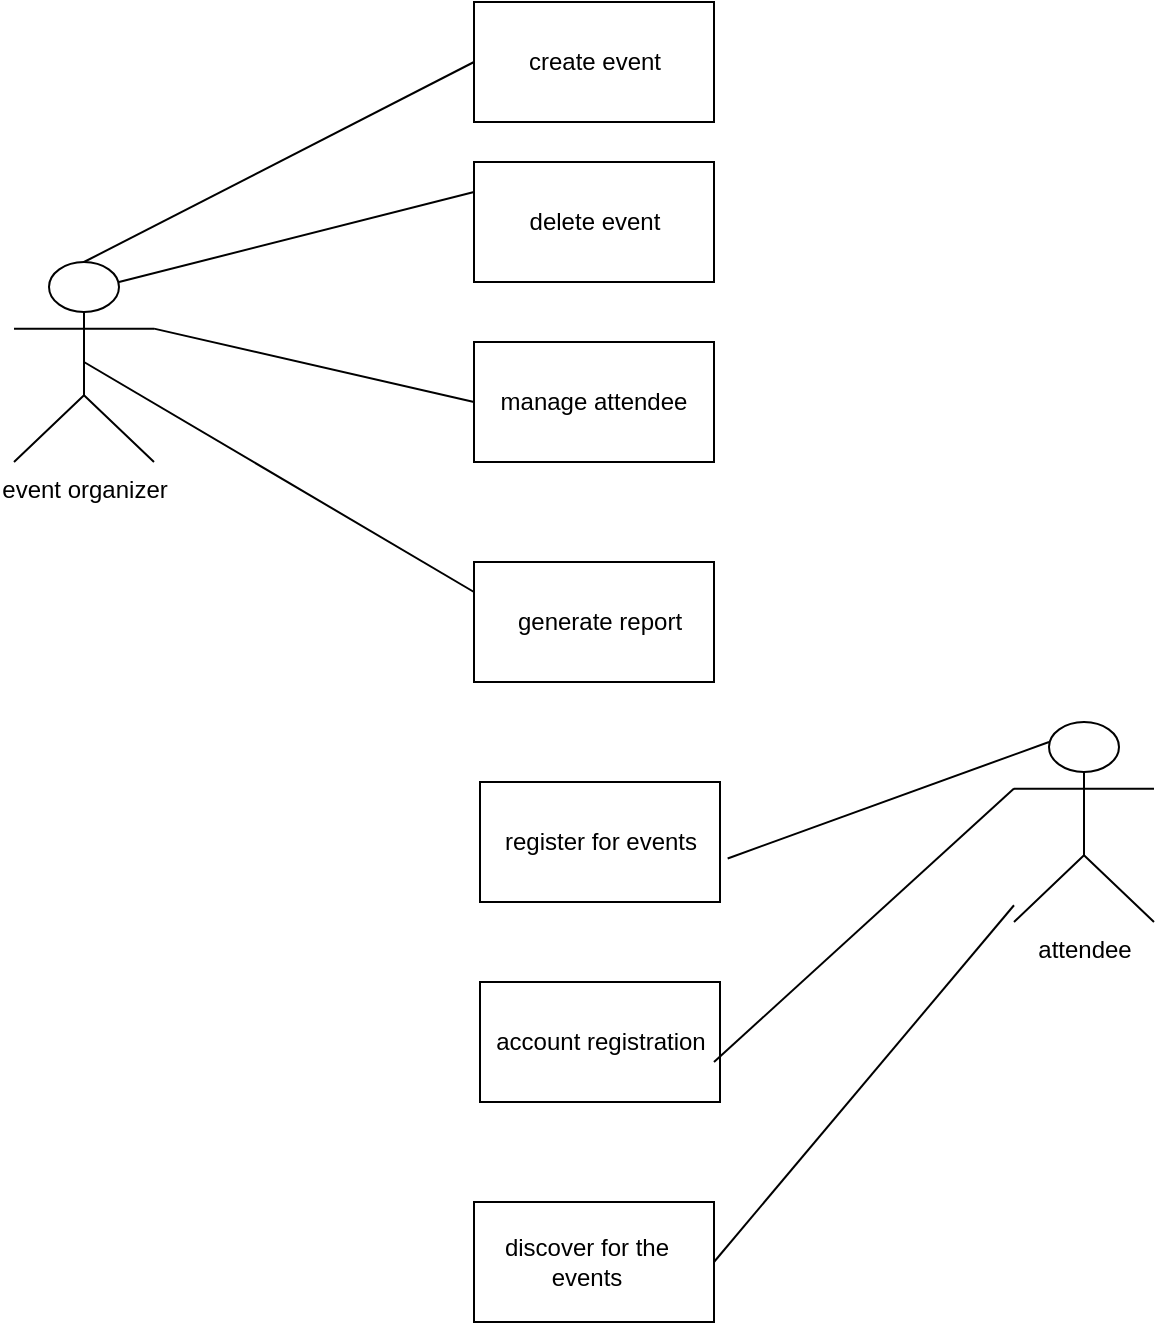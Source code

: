 <mxfile version="24.8.4">
  <diagram name="Page-1" id="Efch1XqYg7ZV5O6ACCU6">
    <mxGraphModel dx="1050" dy="565" grid="1" gridSize="10" guides="1" tooltips="1" connect="1" arrows="1" fold="1" page="1" pageScale="1" pageWidth="850" pageHeight="1100" math="0" shadow="0">
      <root>
        <mxCell id="0" />
        <mxCell id="1" parent="0" />
        <mxCell id="UAlQDy6RC-g5D0KgRkM5-1" value="attendee" style="shape=umlActor;verticalLabelPosition=bottom;verticalAlign=top;html=1;outlineConnect=0;" vertex="1" parent="1">
          <mxGeometry x="530" y="360" width="70" height="100" as="geometry" />
        </mxCell>
        <mxCell id="UAlQDy6RC-g5D0KgRkM5-3" value="event organizer" style="shape=umlActor;verticalLabelPosition=bottom;verticalAlign=top;html=1;outlineConnect=0;" vertex="1" parent="1">
          <mxGeometry x="30" y="130" width="70" height="100" as="geometry" />
        </mxCell>
        <mxCell id="UAlQDy6RC-g5D0KgRkM5-7" style="edgeStyle=orthogonalEdgeStyle;rounded=0;orthogonalLoop=1;jettySize=auto;html=1;exitX=0.5;exitY=1;exitDx=0;exitDy=0;" edge="1" parent="1">
          <mxGeometry relative="1" as="geometry">
            <mxPoint x="380" y="107.5" as="sourcePoint" />
            <mxPoint x="380" y="107.5" as="targetPoint" />
          </mxGeometry>
        </mxCell>
        <mxCell id="UAlQDy6RC-g5D0KgRkM5-8" value="" style="rounded=0;whiteSpace=wrap;html=1;" vertex="1" parent="1">
          <mxGeometry x="260" y="80" width="120" height="60" as="geometry" />
        </mxCell>
        <mxCell id="UAlQDy6RC-g5D0KgRkM5-10" value="delete event" style="text;html=1;align=center;verticalAlign=middle;whiteSpace=wrap;rounded=0;" vertex="1" parent="1">
          <mxGeometry x="267.5" y="95" width="105" height="30" as="geometry" />
        </mxCell>
        <mxCell id="UAlQDy6RC-g5D0KgRkM5-11" value="" style="rounded=0;whiteSpace=wrap;html=1;" vertex="1" parent="1">
          <mxGeometry x="260" width="120" height="60" as="geometry" />
        </mxCell>
        <mxCell id="UAlQDy6RC-g5D0KgRkM5-12" value="create event" style="text;html=1;align=center;verticalAlign=middle;whiteSpace=wrap;rounded=0;" vertex="1" parent="1">
          <mxGeometry x="272.5" y="15" width="95" height="30" as="geometry" />
        </mxCell>
        <mxCell id="UAlQDy6RC-g5D0KgRkM5-15" value="" style="endArrow=none;html=1;rounded=0;entryX=0;entryY=0.25;entryDx=0;entryDy=0;exitX=0.75;exitY=0.1;exitDx=0;exitDy=0;exitPerimeter=0;" edge="1" parent="1" source="UAlQDy6RC-g5D0KgRkM5-3" target="UAlQDy6RC-g5D0KgRkM5-8">
          <mxGeometry width="50" height="50" relative="1" as="geometry">
            <mxPoint x="140" y="120" as="sourcePoint" />
            <mxPoint x="240" y="90" as="targetPoint" />
          </mxGeometry>
        </mxCell>
        <mxCell id="UAlQDy6RC-g5D0KgRkM5-16" value="" style="endArrow=none;html=1;rounded=0;entryX=0;entryY=0.5;entryDx=0;entryDy=0;exitX=0.5;exitY=0;exitDx=0;exitDy=0;exitPerimeter=0;" edge="1" parent="1" source="UAlQDy6RC-g5D0KgRkM5-3" target="UAlQDy6RC-g5D0KgRkM5-11">
          <mxGeometry width="50" height="50" relative="1" as="geometry">
            <mxPoint x="140" y="100" as="sourcePoint" />
            <mxPoint x="240" y="30" as="targetPoint" />
          </mxGeometry>
        </mxCell>
        <mxCell id="UAlQDy6RC-g5D0KgRkM5-17" value="" style="rounded=0;whiteSpace=wrap;html=1;" vertex="1" parent="1">
          <mxGeometry x="260" y="170" width="120" height="60" as="geometry" />
        </mxCell>
        <mxCell id="UAlQDy6RC-g5D0KgRkM5-18" value="manage attendee" style="text;html=1;align=center;verticalAlign=middle;whiteSpace=wrap;rounded=0;" vertex="1" parent="1">
          <mxGeometry x="265" y="185" width="110" height="30" as="geometry" />
        </mxCell>
        <mxCell id="UAlQDy6RC-g5D0KgRkM5-19" value="" style="endArrow=none;html=1;rounded=0;entryX=0;entryY=0.5;entryDx=0;entryDy=0;exitX=1;exitY=0.333;exitDx=0;exitDy=0;exitPerimeter=0;" edge="1" parent="1" source="UAlQDy6RC-g5D0KgRkM5-3" target="UAlQDy6RC-g5D0KgRkM5-17">
          <mxGeometry width="50" height="50" relative="1" as="geometry">
            <mxPoint x="120" y="150" as="sourcePoint" />
            <mxPoint x="240" y="180" as="targetPoint" />
          </mxGeometry>
        </mxCell>
        <mxCell id="UAlQDy6RC-g5D0KgRkM5-20" value="" style="rounded=0;whiteSpace=wrap;html=1;" vertex="1" parent="1">
          <mxGeometry x="260" y="280" width="120" height="60" as="geometry" />
        </mxCell>
        <mxCell id="UAlQDy6RC-g5D0KgRkM5-21" value="generate report" style="text;html=1;align=center;verticalAlign=middle;whiteSpace=wrap;rounded=0;" vertex="1" parent="1">
          <mxGeometry x="277.5" y="295" width="90" height="30" as="geometry" />
        </mxCell>
        <mxCell id="UAlQDy6RC-g5D0KgRkM5-22" value="" style="endArrow=none;html=1;rounded=0;entryX=0;entryY=0.25;entryDx=0;entryDy=0;exitX=0.5;exitY=0.5;exitDx=0;exitDy=0;exitPerimeter=0;" edge="1" parent="1" source="UAlQDy6RC-g5D0KgRkM5-3" target="UAlQDy6RC-g5D0KgRkM5-20">
          <mxGeometry width="50" height="50" relative="1" as="geometry">
            <mxPoint x="110" y="215" as="sourcePoint" />
            <mxPoint x="250" y="285" as="targetPoint" />
          </mxGeometry>
        </mxCell>
        <mxCell id="UAlQDy6RC-g5D0KgRkM5-23" value="" style="rounded=0;whiteSpace=wrap;html=1;" vertex="1" parent="1">
          <mxGeometry x="263" y="390" width="120" height="60" as="geometry" />
        </mxCell>
        <mxCell id="UAlQDy6RC-g5D0KgRkM5-24" value="register for events" style="text;html=1;align=center;verticalAlign=middle;whiteSpace=wrap;rounded=0;" vertex="1" parent="1">
          <mxGeometry x="269.5" y="405" width="107" height="30" as="geometry" />
        </mxCell>
        <mxCell id="UAlQDy6RC-g5D0KgRkM5-25" value="" style="endArrow=none;html=1;rounded=0;entryX=0.25;entryY=0.1;entryDx=0;entryDy=0;entryPerimeter=0;exitX=1.032;exitY=0.637;exitDx=0;exitDy=0;exitPerimeter=0;" edge="1" parent="1" source="UAlQDy6RC-g5D0KgRkM5-23" target="UAlQDy6RC-g5D0KgRkM5-1">
          <mxGeometry width="50" height="50" relative="1" as="geometry">
            <mxPoint x="390" y="430" as="sourcePoint" />
            <mxPoint x="550" y="350" as="targetPoint" />
          </mxGeometry>
        </mxCell>
        <mxCell id="UAlQDy6RC-g5D0KgRkM5-26" value="" style="rounded=0;whiteSpace=wrap;html=1;" vertex="1" parent="1">
          <mxGeometry x="263" y="490" width="120" height="60" as="geometry" />
        </mxCell>
        <mxCell id="UAlQDy6RC-g5D0KgRkM5-27" value="account registration" style="text;html=1;align=center;verticalAlign=middle;whiteSpace=wrap;rounded=0;" vertex="1" parent="1">
          <mxGeometry x="254.5" y="505" width="137" height="30" as="geometry" />
        </mxCell>
        <mxCell id="UAlQDy6RC-g5D0KgRkM5-28" value="" style="endArrow=none;html=1;rounded=0;entryX=0;entryY=0.333;entryDx=0;entryDy=0;entryPerimeter=0;" edge="1" parent="1" target="UAlQDy6RC-g5D0KgRkM5-1">
          <mxGeometry width="50" height="50" relative="1" as="geometry">
            <mxPoint x="380" y="530" as="sourcePoint" />
            <mxPoint x="440" y="470" as="targetPoint" />
          </mxGeometry>
        </mxCell>
        <mxCell id="UAlQDy6RC-g5D0KgRkM5-29" value="" style="rounded=0;whiteSpace=wrap;html=1;" vertex="1" parent="1">
          <mxGeometry x="260" y="600" width="120" height="60" as="geometry" />
        </mxCell>
        <mxCell id="UAlQDy6RC-g5D0KgRkM5-30" value="discover for the events" style="text;html=1;align=center;verticalAlign=middle;whiteSpace=wrap;rounded=0;" vertex="1" parent="1">
          <mxGeometry x="260" y="615" width="112.5" height="30" as="geometry" />
        </mxCell>
        <mxCell id="UAlQDy6RC-g5D0KgRkM5-31" value="" style="endArrow=none;html=1;rounded=0;" edge="1" parent="1" target="UAlQDy6RC-g5D0KgRkM5-1">
          <mxGeometry width="50" height="50" relative="1" as="geometry">
            <mxPoint x="380" y="630" as="sourcePoint" />
            <mxPoint x="430" y="580" as="targetPoint" />
          </mxGeometry>
        </mxCell>
      </root>
    </mxGraphModel>
  </diagram>
</mxfile>
